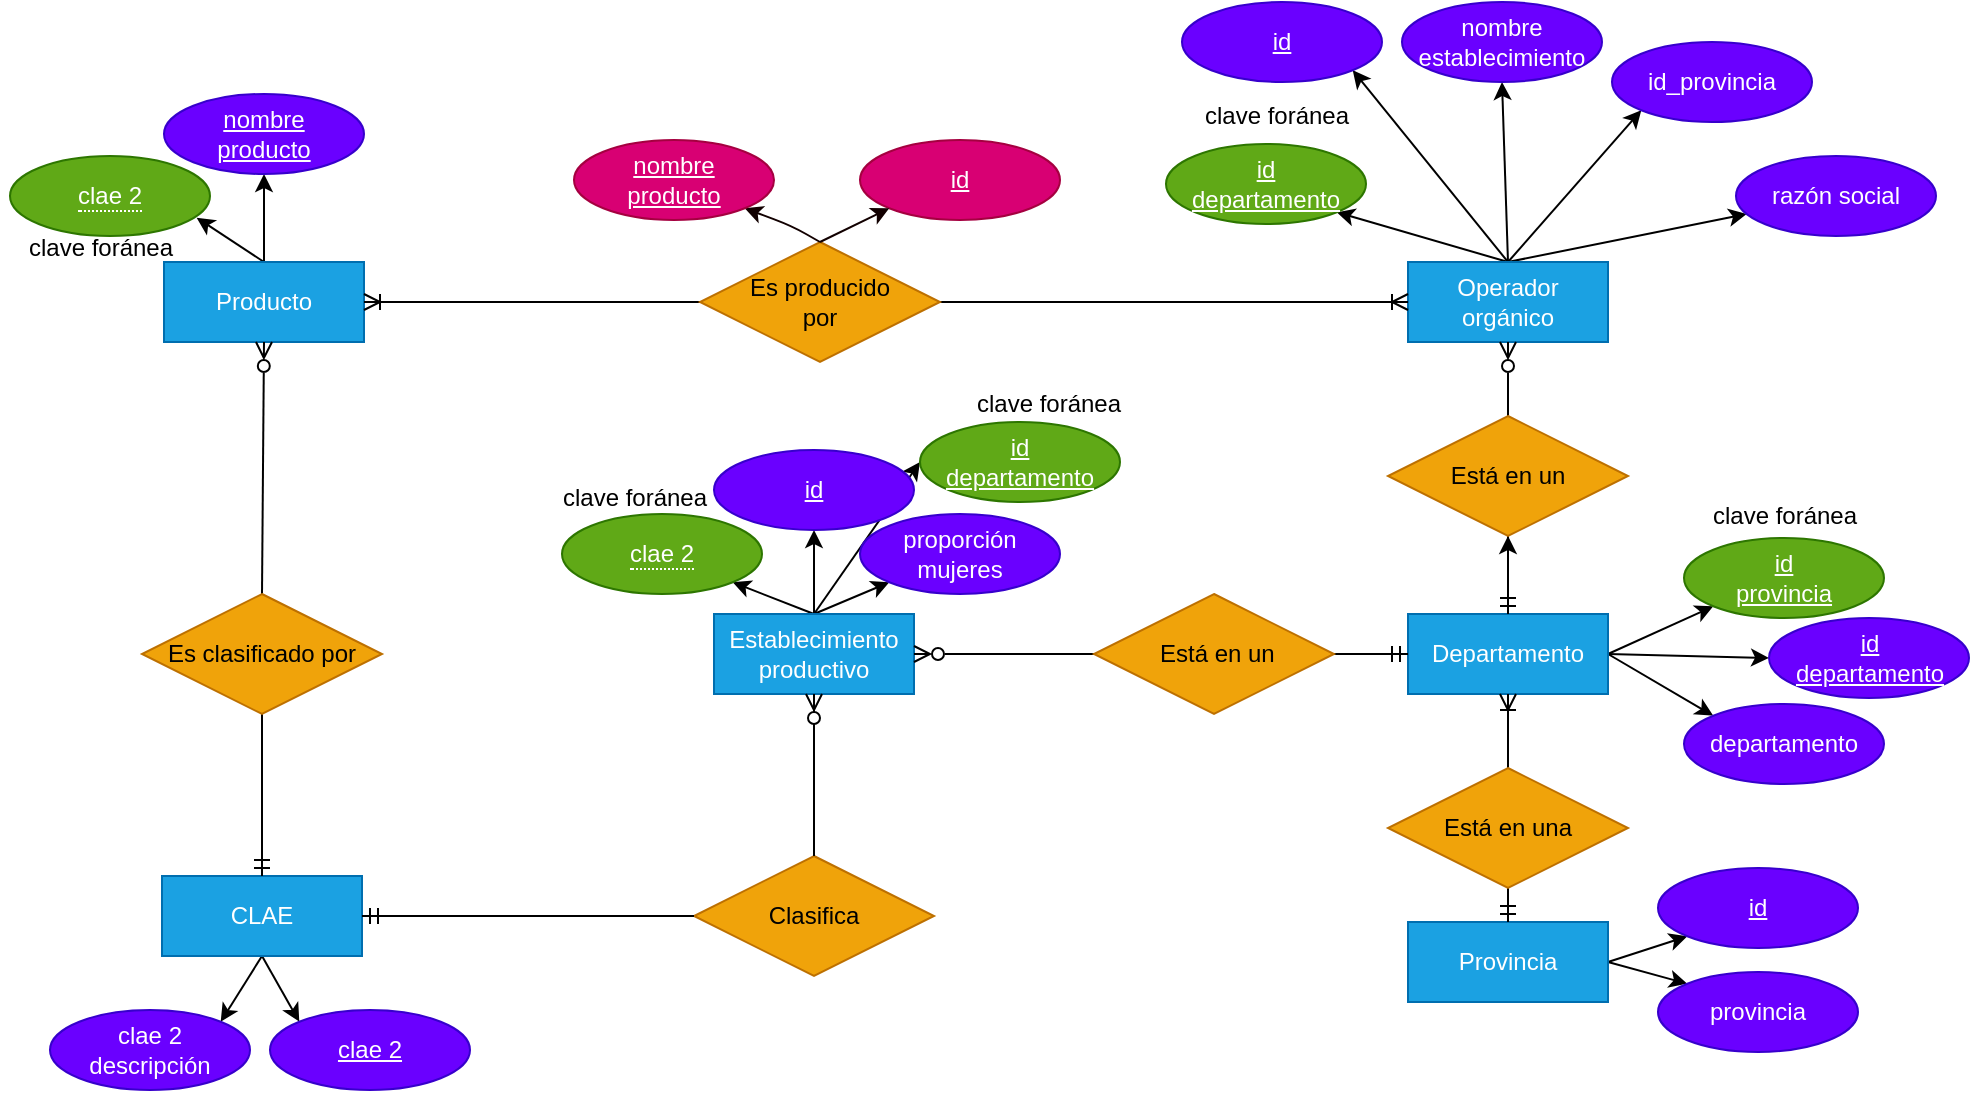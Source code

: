 <mxfile>
    <diagram id="SdGsIQGQaS4W8tdsND7U" name="Page-1">
        <mxGraphModel dx="1596" dy="419" grid="0" gridSize="11" guides="1" tooltips="1" connect="1" arrows="1" fold="1" page="1" pageScale="1" pageWidth="850" pageHeight="1100" background="#ffffff" math="0" shadow="0">
            <root>
                <mxCell id="0"/>
                <mxCell id="1" parent="0"/>
                <mxCell id="68" style="edgeStyle=none;html=1;entryX=1;entryY=1;entryDx=0;entryDy=0;strokeColor=#000000;fontColor=#000000;startArrow=none;startFill=0;endArrow=classic;endFill=1;exitX=0.5;exitY=0;exitDx=0;exitDy=0;" parent="1" source="2" target="67" edge="1">
                    <mxGeometry relative="1" as="geometry">
                        <mxPoint x="254" y="205" as="sourcePoint"/>
                    </mxGeometry>
                </mxCell>
                <mxCell id="116" style="edgeStyle=none;html=1;exitX=0.5;exitY=0;exitDx=0;exitDy=0;entryX=1;entryY=1;entryDx=0;entryDy=0;strokeColor=#000000;" parent="1" source="2" target="115" edge="1">
                    <mxGeometry relative="1" as="geometry"/>
                </mxCell>
                <mxCell id="117" style="edgeStyle=none;html=1;exitX=0.5;exitY=0;exitDx=0;exitDy=0;entryX=0.5;entryY=1;entryDx=0;entryDy=0;strokeColor=#000000;" parent="1" source="2" target="111" edge="1">
                    <mxGeometry relative="1" as="geometry"/>
                </mxCell>
                <mxCell id="118" style="edgeStyle=none;html=1;exitX=0.5;exitY=0;exitDx=0;exitDy=0;entryX=0;entryY=1;entryDx=0;entryDy=0;strokeColor=#000000;" parent="1" source="2" target="110" edge="1">
                    <mxGeometry relative="1" as="geometry"/>
                </mxCell>
                <mxCell id="119" style="edgeStyle=none;html=1;exitX=0.5;exitY=0;exitDx=0;exitDy=0;strokeColor=#000000;" parent="1" source="2" target="114" edge="1">
                    <mxGeometry relative="1" as="geometry"/>
                </mxCell>
                <mxCell id="2" value="Operador&lt;br&gt;orgánico" style="whiteSpace=wrap;html=1;align=center;fillColor=#1ba1e2;fontColor=#ffffff;strokeColor=#006EAF;" parent="1" vertex="1">
                    <mxGeometry x="154" y="165" width="100" height="40" as="geometry"/>
                </mxCell>
                <mxCell id="51" style="edgeStyle=none;html=1;exitX=0.5;exitY=0;exitDx=0;exitDy=0;strokeColor=#000000;entryX=0.5;entryY=1;entryDx=0;entryDy=0;" parent="1" source="3" target="50" edge="1">
                    <mxGeometry relative="1" as="geometry">
                        <mxPoint x="40" y="135.5" as="targetPoint"/>
                    </mxGeometry>
                </mxCell>
                <mxCell id="95" style="edgeStyle=none;html=1;exitX=0.5;exitY=0;exitDx=0;exitDy=0;strokeColor=#000000;entryX=0.993;entryY=0.056;entryDx=0;entryDy=0;entryPerimeter=0;" parent="1" source="3" target="96" edge="1">
                    <mxGeometry relative="1" as="geometry">
                        <mxPoint x="-435" y="145" as="targetPoint"/>
                    </mxGeometry>
                </mxCell>
                <mxCell id="3" value="Producto" style="whiteSpace=wrap;html=1;align=center;fillColor=#1ba1e2;fontColor=#ffffff;strokeColor=#006EAF;" parent="1" vertex="1">
                    <mxGeometry x="-468" y="165" width="100" height="40" as="geometry"/>
                </mxCell>
                <mxCell id="5" style="edgeStyle=none;html=1;exitX=1;exitY=0.5;exitDx=0;exitDy=0;entryX=0;entryY=0.5;entryDx=0;entryDy=0;strokeColor=#000000;endArrow=ERoneToMany;endFill=0;" parent="1" source="4" target="2" edge="1">
                    <mxGeometry relative="1" as="geometry"/>
                </mxCell>
                <mxCell id="6" style="edgeStyle=none;html=1;exitX=0;exitY=0.5;exitDx=0;exitDy=0;strokeColor=#000000;endArrow=ERoneToMany;endFill=0;entryX=1;entryY=0.5;entryDx=0;entryDy=0;" parent="1" source="4" target="3" edge="1">
                    <mxGeometry relative="1" as="geometry">
                        <mxPoint x="-55" y="177.5" as="sourcePoint"/>
                        <mxPoint x="-349" y="174" as="targetPoint"/>
                    </mxGeometry>
                </mxCell>
                <mxCell id="4" value="Es producido&lt;br&gt;por" style="shape=rhombus;perimeter=rhombusPerimeter;whiteSpace=wrap;html=1;align=center;fillColor=#f0a30a;fontColor=#000000;strokeColor=#BD7000;" parent="1" vertex="1">
                    <mxGeometry x="-200" y="155" width="120" height="60" as="geometry"/>
                </mxCell>
                <mxCell id="48" style="edgeStyle=none;html=1;exitX=1;exitY=0.5;exitDx=0;exitDy=0;strokeColor=#000000;entryX=0;entryY=0;entryDx=0;entryDy=0;" parent="1" source="7" target="46" edge="1">
                    <mxGeometry relative="1" as="geometry">
                        <mxPoint x="309" y="395" as="targetPoint"/>
                    </mxGeometry>
                </mxCell>
                <mxCell id="52" style="edgeStyle=none;html=1;exitX=1;exitY=0.5;exitDx=0;exitDy=0;entryX=0;entryY=0.5;entryDx=0;entryDy=0;strokeColor=#000000;" parent="1" source="7" target="40" edge="1">
                    <mxGeometry relative="1" as="geometry"/>
                </mxCell>
                <mxCell id="71" style="edgeStyle=none;html=1;exitX=1;exitY=0.5;exitDx=0;exitDy=0;entryX=0;entryY=1;entryDx=0;entryDy=0;strokeColor=#000000;fontColor=#000000;startArrow=none;startFill=0;endArrow=classic;endFill=1;" parent="1" source="7" target="70" edge="1">
                    <mxGeometry relative="1" as="geometry"/>
                </mxCell>
                <mxCell id="98" value="" style="edgeStyle=none;html=1;startArrow=none;startFill=0;endArrow=classic;endFill=1;" parent="1" source="7" target="8" edge="1">
                    <mxGeometry relative="1" as="geometry"/>
                </mxCell>
                <mxCell id="7" value="Departamento" style="whiteSpace=wrap;html=1;align=center;fillColor=#1ba1e2;fontColor=#ffffff;strokeColor=#006EAF;" parent="1" vertex="1">
                    <mxGeometry x="154" y="341" width="100" height="40" as="geometry"/>
                </mxCell>
                <mxCell id="9" style="edgeStyle=none;html=1;exitX=0.5;exitY=0;exitDx=0;exitDy=0;entryX=0.5;entryY=1;entryDx=0;entryDy=0;strokeColor=#000000;endArrow=ERzeroToMany;endFill=0;" parent="1" source="8" target="2" edge="1">
                    <mxGeometry relative="1" as="geometry"/>
                </mxCell>
                <mxCell id="10" style="edgeStyle=none;html=1;exitX=0.5;exitY=1;exitDx=0;exitDy=0;strokeColor=#000000;startArrow=none;startFill=0;endArrow=ERmandOne;endFill=0;entryX=0.5;entryY=0;entryDx=0;entryDy=0;" parent="1" source="8" target="7" edge="1">
                    <mxGeometry relative="1" as="geometry">
                        <mxPoint x="252.5" y="304" as="sourcePoint"/>
                        <mxPoint x="225" y="334" as="targetPoint"/>
                    </mxGeometry>
                </mxCell>
                <mxCell id="8" value="Está en un" style="shape=rhombus;perimeter=rhombusPerimeter;whiteSpace=wrap;html=1;align=center;fillColor=#f0a30a;fontColor=#000000;strokeColor=#BD7000;" parent="1" vertex="1">
                    <mxGeometry x="144" y="242" width="120" height="60" as="geometry"/>
                </mxCell>
                <mxCell id="43" style="edgeStyle=none;html=1;exitX=1;exitY=0.5;exitDx=0;exitDy=0;strokeColor=#000000;entryX=0;entryY=1;entryDx=0;entryDy=0;" parent="1" source="11" target="41" edge="1">
                    <mxGeometry relative="1" as="geometry"/>
                </mxCell>
                <mxCell id="49" style="edgeStyle=none;html=1;exitX=1;exitY=0.5;exitDx=0;exitDy=0;entryX=0;entryY=0;entryDx=0;entryDy=0;strokeColor=#000000;" parent="1" source="11" target="44" edge="1">
                    <mxGeometry relative="1" as="geometry"/>
                </mxCell>
                <mxCell id="11" value="Provincia" style="whiteSpace=wrap;html=1;align=center;fillColor=#1ba1e2;fontColor=#ffffff;strokeColor=#006EAF;" parent="1" vertex="1">
                    <mxGeometry x="154" y="495" width="100" height="40" as="geometry"/>
                </mxCell>
                <mxCell id="13" style="edgeStyle=none;html=1;exitX=0.5;exitY=0;exitDx=0;exitDy=0;strokeColor=#000000;endArrow=ERoneToMany;endFill=0;entryX=0.5;entryY=1;entryDx=0;entryDy=0;" parent="1" source="12" target="7" edge="1">
                    <mxGeometry relative="1" as="geometry">
                        <mxPoint x="252.5" y="420" as="sourcePoint"/>
                        <mxPoint x="182" y="393" as="targetPoint"/>
                    </mxGeometry>
                </mxCell>
                <mxCell id="14" style="edgeStyle=none;html=1;exitX=0.5;exitY=1;exitDx=0;exitDy=0;entryX=0.5;entryY=0;entryDx=0;entryDy=0;strokeColor=#000000;endArrow=ERmandOne;endFill=0;" parent="1" source="12" target="11" edge="1">
                    <mxGeometry relative="1" as="geometry"/>
                </mxCell>
                <mxCell id="12" value="Está en una" style="shape=rhombus;perimeter=rhombusPerimeter;whiteSpace=wrap;html=1;align=center;fillColor=#f0a30a;fontColor=#000000;strokeColor=#BD7000;" parent="1" vertex="1">
                    <mxGeometry x="144" y="418" width="120" height="60" as="geometry"/>
                </mxCell>
                <mxCell id="39" style="edgeStyle=none;html=1;exitX=0.5;exitY=0;exitDx=0;exitDy=0;strokeColor=#000000;entryX=0.5;entryY=1;entryDx=0;entryDy=0;" parent="1" source="15" target="38" edge="1">
                    <mxGeometry relative="1" as="geometry"/>
                </mxCell>
                <mxCell id="54" style="edgeStyle=none;html=1;exitX=0.5;exitY=0;exitDx=0;exitDy=0;entryX=0;entryY=1;entryDx=0;entryDy=0;strokeColor=#000000;" parent="1" source="15" target="53" edge="1">
                    <mxGeometry relative="1" as="geometry">
                        <mxPoint x="-107.355" y="327.142" as="targetPoint"/>
                    </mxGeometry>
                </mxCell>
                <mxCell id="62" style="edgeStyle=none;html=1;exitX=0.5;exitY=0;exitDx=0;exitDy=0;entryX=1;entryY=1;entryDx=0;entryDy=0;strokeColor=#000000;" parent="1" source="15" target="61" edge="1">
                    <mxGeometry relative="1" as="geometry">
                        <mxPoint x="-178.645" y="327.142" as="targetPoint"/>
                    </mxGeometry>
                </mxCell>
                <mxCell id="122" style="edgeStyle=none;html=1;exitX=0.5;exitY=0;exitDx=0;exitDy=0;entryX=0;entryY=0.5;entryDx=0;entryDy=0;strokeColor=#000000;" parent="1" source="15" target="121" edge="1">
                    <mxGeometry relative="1" as="geometry"/>
                </mxCell>
                <mxCell id="15" value="Establecimiento&lt;br&gt;productivo" style="whiteSpace=wrap;html=1;align=center;fillColor=#1ba1e2;fontColor=#ffffff;strokeColor=#006EAF;" parent="1" vertex="1">
                    <mxGeometry x="-193" y="341" width="100" height="40" as="geometry"/>
                </mxCell>
                <mxCell id="80" style="edgeStyle=none;html=1;exitX=0;exitY=0.5;exitDx=0;exitDy=0;strokeColor=#000000;fontColor=#000000;startArrow=none;startFill=0;endArrow=ERzeroToMany;endFill=0;entryX=1;entryY=0.5;entryDx=0;entryDy=0;" parent="1" source="16" target="15" edge="1">
                    <mxGeometry relative="1" as="geometry">
                        <mxPoint x="-11" y="363" as="sourcePoint"/>
                        <mxPoint x="-27" y="409" as="targetPoint"/>
                    </mxGeometry>
                </mxCell>
                <mxCell id="81" style="edgeStyle=none;html=1;exitX=1;exitY=0.5;exitDx=0;exitDy=0;strokeColor=#000000;fontColor=#000000;startArrow=none;startFill=0;endArrow=ERmandOne;endFill=0;entryX=0;entryY=0.5;entryDx=0;entryDy=0;" parent="1" source="16" target="7" edge="1">
                    <mxGeometry relative="1" as="geometry"/>
                </mxCell>
                <mxCell id="16" value="&amp;nbsp;Está en un" style="shape=rhombus;perimeter=rhombusPerimeter;whiteSpace=wrap;html=1;align=center;fillColor=#f0a30a;fontColor=#000000;strokeColor=#BD7000;" parent="1" vertex="1">
                    <mxGeometry x="-3" y="331" width="120" height="60" as="geometry"/>
                </mxCell>
                <mxCell id="91" style="edgeStyle=none;html=1;exitX=0.5;exitY=1;exitDx=0;exitDy=0;entryX=0;entryY=0;entryDx=0;entryDy=0;strokeColor=#000000;" parent="1" source="19" target="86" edge="1">
                    <mxGeometry relative="1" as="geometry"/>
                </mxCell>
                <mxCell id="93" style="edgeStyle=none;html=1;exitX=0.5;exitY=1;exitDx=0;exitDy=0;entryX=1;entryY=0;entryDx=0;entryDy=0;strokeColor=#000000;" parent="1" source="19" target="92" edge="1">
                    <mxGeometry relative="1" as="geometry"/>
                </mxCell>
                <mxCell id="19" value="CLAE" style="whiteSpace=wrap;html=1;align=center;fillColor=#1ba1e2;fontColor=#ffffff;strokeColor=#006EAF;" parent="1" vertex="1">
                    <mxGeometry x="-469" y="472" width="100" height="40" as="geometry"/>
                </mxCell>
                <mxCell id="20" value="Clasifica" style="shape=rhombus;perimeter=rhombusPerimeter;whiteSpace=wrap;html=1;align=center;fillColor=#f0a30a;fontColor=#000000;strokeColor=#BD7000;" parent="1" vertex="1">
                    <mxGeometry x="-203" y="462" width="120" height="60" as="geometry"/>
                </mxCell>
                <mxCell id="38" value="id" style="ellipse;whiteSpace=wrap;html=1;align=center;fontStyle=4;fillColor=#6a00ff;fontColor=#ffffff;strokeColor=#3700CC;" parent="1" vertex="1">
                    <mxGeometry x="-193" y="259" width="100" height="40" as="geometry"/>
                </mxCell>
                <mxCell id="40" value="id &lt;br&gt;departamento" style="ellipse;whiteSpace=wrap;html=1;align=center;fontStyle=4;fillColor=#6a00ff;fontColor=#ffffff;strokeColor=#3700CC;" parent="1" vertex="1">
                    <mxGeometry x="334.5" y="343" width="100" height="40" as="geometry"/>
                </mxCell>
                <mxCell id="41" value="id" style="ellipse;whiteSpace=wrap;html=1;align=center;fontStyle=4;fillColor=#6a00ff;fontColor=#ffffff;strokeColor=#3700CC;" parent="1" vertex="1">
                    <mxGeometry x="279" y="468" width="100" height="40" as="geometry"/>
                </mxCell>
                <mxCell id="44" value="provincia" style="ellipse;whiteSpace=wrap;html=1;align=center;fillColor=#6a00ff;fontColor=#ffffff;strokeColor=#3700CC;" parent="1" vertex="1">
                    <mxGeometry x="279" y="520" width="100" height="40" as="geometry"/>
                </mxCell>
                <mxCell id="46" value="departamento" style="ellipse;whiteSpace=wrap;html=1;align=center;fillColor=#6a00ff;fontColor=#ffffff;strokeColor=#3700CC;" parent="1" vertex="1">
                    <mxGeometry x="292" y="386" width="100" height="40" as="geometry"/>
                </mxCell>
                <mxCell id="50" value="nombre &lt;br&gt;producto" style="ellipse;whiteSpace=wrap;html=1;align=center;fontStyle=4;fillColor=#6a00ff;fontColor=#ffffff;strokeColor=#3700CC;" parent="1" vertex="1">
                    <mxGeometry x="-468" y="81" width="100" height="40" as="geometry"/>
                </mxCell>
                <mxCell id="53" value="proporción&lt;br&gt;mujeres" style="ellipse;whiteSpace=wrap;html=1;align=center;fillColor=#6a00ff;fontColor=#ffffff;strokeColor=#3700CC;" parent="1" vertex="1">
                    <mxGeometry x="-120" y="291" width="100" height="40" as="geometry"/>
                </mxCell>
                <mxCell id="61" value="&lt;span style=&quot;border-bottom: 1px dotted&quot;&gt;clae 2&lt;/span&gt;" style="ellipse;whiteSpace=wrap;html=1;align=center;fillColor=#60a917;fontColor=#ffffff;strokeColor=#2D7600;" parent="1" vertex="1">
                    <mxGeometry x="-269" y="291" width="100" height="40" as="geometry"/>
                </mxCell>
                <mxCell id="63" value="&lt;font color=&quot;#000000&quot;&gt;clave foránea&lt;/font&gt;" style="text;html=1;align=center;verticalAlign=middle;resizable=0;points=[];autosize=1;strokeColor=none;fillColor=none;" parent="1" vertex="1">
                    <mxGeometry x="-283" y="266" width="99" height="33" as="geometry"/>
                </mxCell>
                <mxCell id="65" value="" style="fontSize=12;html=1;endArrow=ERzeroToMany;endFill=1;strokeColor=#000000;fontColor=#000000;entryX=0.5;entryY=1;entryDx=0;entryDy=0;exitX=0.5;exitY=0;exitDx=0;exitDy=0;" parent="1" source="20" target="15" edge="1">
                    <mxGeometry width="100" height="100" relative="1" as="geometry">
                        <mxPoint x="-83" y="432" as="sourcePoint"/>
                        <mxPoint x="17" y="332" as="targetPoint"/>
                    </mxGeometry>
                </mxCell>
                <mxCell id="66" value="" style="edgeStyle=entityRelationEdgeStyle;fontSize=12;html=1;endArrow=none;startArrow=ERmandOne;strokeColor=#000000;fontColor=#000000;startFill=0;endFill=0;exitX=1;exitY=0.5;exitDx=0;exitDy=0;entryX=0;entryY=0.5;entryDx=0;entryDy=0;" parent="1" source="19" target="20" edge="1">
                    <mxGeometry width="100" height="100" relative="1" as="geometry">
                        <mxPoint x="22" y="430" as="sourcePoint"/>
                        <mxPoint x="-99" y="451" as="targetPoint"/>
                    </mxGeometry>
                </mxCell>
                <mxCell id="67" value="id&lt;br&gt;departamento" style="ellipse;whiteSpace=wrap;html=1;align=center;fontStyle=4;fillColor=#60a917;fontColor=#ffffff;strokeColor=#2D7600;" parent="1" vertex="1">
                    <mxGeometry x="33" y="106" width="100" height="40" as="geometry"/>
                </mxCell>
                <mxCell id="70" value="id&lt;br&gt;provincia" style="ellipse;whiteSpace=wrap;html=1;align=center;fontStyle=4;fillColor=#60a917;fontColor=#ffffff;strokeColor=#2D7600;" parent="1" vertex="1">
                    <mxGeometry x="292" y="303" width="100" height="40" as="geometry"/>
                </mxCell>
                <mxCell id="72" value="&lt;font color=&quot;#000000&quot;&gt;clave foránea&lt;/font&gt;" style="text;html=1;align=center;verticalAlign=middle;resizable=0;points=[];autosize=1;strokeColor=none;fillColor=none;" parent="1" vertex="1">
                    <mxGeometry x="292" y="275" width="99" height="33" as="geometry"/>
                </mxCell>
                <mxCell id="77" value="&lt;font color=&quot;#000000&quot;&gt;clave foránea&lt;/font&gt;" style="text;html=1;align=center;verticalAlign=middle;resizable=0;points=[];autosize=1;strokeColor=none;fillColor=none;" parent="1" vertex="1">
                    <mxGeometry x="38" y="75" width="99" height="33" as="geometry"/>
                </mxCell>
                <mxCell id="86" value="clae 2" style="ellipse;whiteSpace=wrap;html=1;align=center;fontStyle=4;fillColor=#6a00ff;fontColor=#ffffff;strokeColor=#3700CC;" parent="1" vertex="1">
                    <mxGeometry x="-415" y="539" width="100" height="40" as="geometry"/>
                </mxCell>
                <mxCell id="88" style="edgeStyle=none;html=1;exitX=0.5;exitY=0;exitDx=0;exitDy=0;entryX=0.5;entryY=1;entryDx=0;entryDy=0;strokeColor=#000000;endArrow=ERzeroToMany;endFill=0;" parent="1" source="87" target="3" edge="1">
                    <mxGeometry relative="1" as="geometry"/>
                </mxCell>
                <mxCell id="90" style="edgeStyle=none;html=1;exitX=0.5;exitY=1;exitDx=0;exitDy=0;strokeColor=#000000;entryX=0.5;entryY=0;entryDx=0;entryDy=0;endArrow=ERmandOne;endFill=0;" parent="1" source="87" target="19" edge="1">
                    <mxGeometry relative="1" as="geometry">
                        <mxPoint x="-354" y="300" as="targetPoint"/>
                    </mxGeometry>
                </mxCell>
                <mxCell id="87" value="Es clasificado por" style="shape=rhombus;perimeter=rhombusPerimeter;whiteSpace=wrap;html=1;align=center;fillColor=#f0a30a;fontColor=#000000;strokeColor=#BD7000;" parent="1" vertex="1">
                    <mxGeometry x="-479" y="331" width="120" height="60" as="geometry"/>
                </mxCell>
                <mxCell id="92" value="clae 2&lt;br&gt;descripción" style="ellipse;whiteSpace=wrap;html=1;align=center;fillColor=#6a00ff;fontColor=#ffffff;strokeColor=#3700CC;" parent="1" vertex="1">
                    <mxGeometry x="-525" y="539" width="100" height="40" as="geometry"/>
                </mxCell>
                <mxCell id="94" value="&lt;span style=&quot;border-bottom: 1px dotted&quot;&gt;clae 2&lt;/span&gt;" style="ellipse;whiteSpace=wrap;html=1;align=center;fillColor=#60a917;fontColor=#ffffff;strokeColor=#2D7600;" parent="1" vertex="1">
                    <mxGeometry x="-545" y="112" width="100" height="40" as="geometry"/>
                </mxCell>
                <mxCell id="96" value="&lt;font color=&quot;#000000&quot;&gt;clave foránea&lt;/font&gt;" style="text;html=1;align=center;verticalAlign=middle;resizable=0;points=[];autosize=1;strokeColor=none;fillColor=none;" parent="1" vertex="1">
                    <mxGeometry x="-550" y="141" width="99" height="33" as="geometry"/>
                </mxCell>
                <mxCell id="102" value="" style="endArrow=classic;html=1;exitX=0.5;exitY=0;exitDx=0;exitDy=0;strokeColor=#120000;entryX=1;entryY=1;entryDx=0;entryDy=0;" parent="1" source="4" target="103" edge="1">
                    <mxGeometry width="50" height="50" relative="1" as="geometry">
                        <mxPoint x="-90" y="206" as="sourcePoint"/>
                        <mxPoint x="-192" y="123" as="targetPoint"/>
                        <Array as="points">
                            <mxPoint x="-154" y="147"/>
                        </Array>
                    </mxGeometry>
                </mxCell>
                <mxCell id="103" value="nombre &lt;br&gt;producto" style="ellipse;whiteSpace=wrap;html=1;align=center;fontStyle=4;fillColor=#d80073;fontColor=#ffffff;strokeColor=#A50040;" parent="1" vertex="1">
                    <mxGeometry x="-263" y="104" width="100" height="40" as="geometry"/>
                </mxCell>
                <mxCell id="105" value="&lt;span style=&quot;color: rgb(255, 255, 255);&quot;&gt;id&lt;/span&gt;" style="ellipse;whiteSpace=wrap;html=1;align=center;fontStyle=4;fillColor=#d80073;fontColor=#ffffff;strokeColor=#A50040;" parent="1" vertex="1">
                    <mxGeometry x="-120" y="104" width="100" height="40" as="geometry"/>
                </mxCell>
                <mxCell id="106" value="" style="endArrow=classic;html=1;strokeColor=#120000;entryX=0;entryY=1;entryDx=0;entryDy=0;exitX=0.5;exitY=0;exitDx=0;exitDy=0;" parent="1" source="4" target="105" edge="1">
                    <mxGeometry width="50" height="50" relative="1" as="geometry">
                        <mxPoint x="-140" y="155" as="sourcePoint"/>
                        <mxPoint x="-90" y="105" as="targetPoint"/>
                    </mxGeometry>
                </mxCell>
                <mxCell id="110" value="id_provincia" style="ellipse;whiteSpace=wrap;html=1;align=center;fillColor=#6a00ff;fontColor=#ffffff;strokeColor=#3700CC;" parent="1" vertex="1">
                    <mxGeometry x="256" y="55" width="100" height="40" as="geometry"/>
                </mxCell>
                <mxCell id="111" value="&lt;span style=&quot;color: rgb(255, 255, 255);&quot;&gt;nombre&lt;/span&gt;&lt;br style=&quot;color: rgb(255, 255, 255);&quot;&gt;&lt;span style=&quot;color: rgb(255, 255, 255);&quot;&gt;establecimiento&lt;/span&gt;" style="ellipse;whiteSpace=wrap;html=1;align=center;fillColor=#6a00ff;fontColor=#ffffff;strokeColor=#3700CC;" parent="1" vertex="1">
                    <mxGeometry x="151" y="35" width="100" height="40" as="geometry"/>
                </mxCell>
                <mxCell id="114" value="razón social" style="ellipse;whiteSpace=wrap;html=1;align=center;fillColor=#6a00ff;fontColor=#ffffff;strokeColor=#3700CC;" parent="1" vertex="1">
                    <mxGeometry x="318" y="112" width="100" height="40" as="geometry"/>
                </mxCell>
                <mxCell id="115" value="id" style="ellipse;whiteSpace=wrap;html=1;align=center;fontStyle=4;fillColor=#6a00ff;fontColor=#ffffff;strokeColor=#3700CC;" parent="1" vertex="1">
                    <mxGeometry x="41" y="35" width="100" height="40" as="geometry"/>
                </mxCell>
                <mxCell id="121" value="id&lt;br&gt;departamento" style="ellipse;whiteSpace=wrap;html=1;align=center;fontStyle=4;fillColor=#60a917;fontColor=#ffffff;strokeColor=#2D7600;" parent="1" vertex="1">
                    <mxGeometry x="-90" y="245" width="100" height="40" as="geometry"/>
                </mxCell>
                <mxCell id="123" value="&lt;font color=&quot;#000000&quot;&gt;clave foránea&lt;/font&gt;" style="text;html=1;align=center;verticalAlign=middle;resizable=0;points=[];autosize=1;strokeColor=none;fillColor=none;" parent="1" vertex="1">
                    <mxGeometry x="-76" y="219" width="99" height="33" as="geometry"/>
                </mxCell>
            </root>
        </mxGraphModel>
    </diagram>
</mxfile>